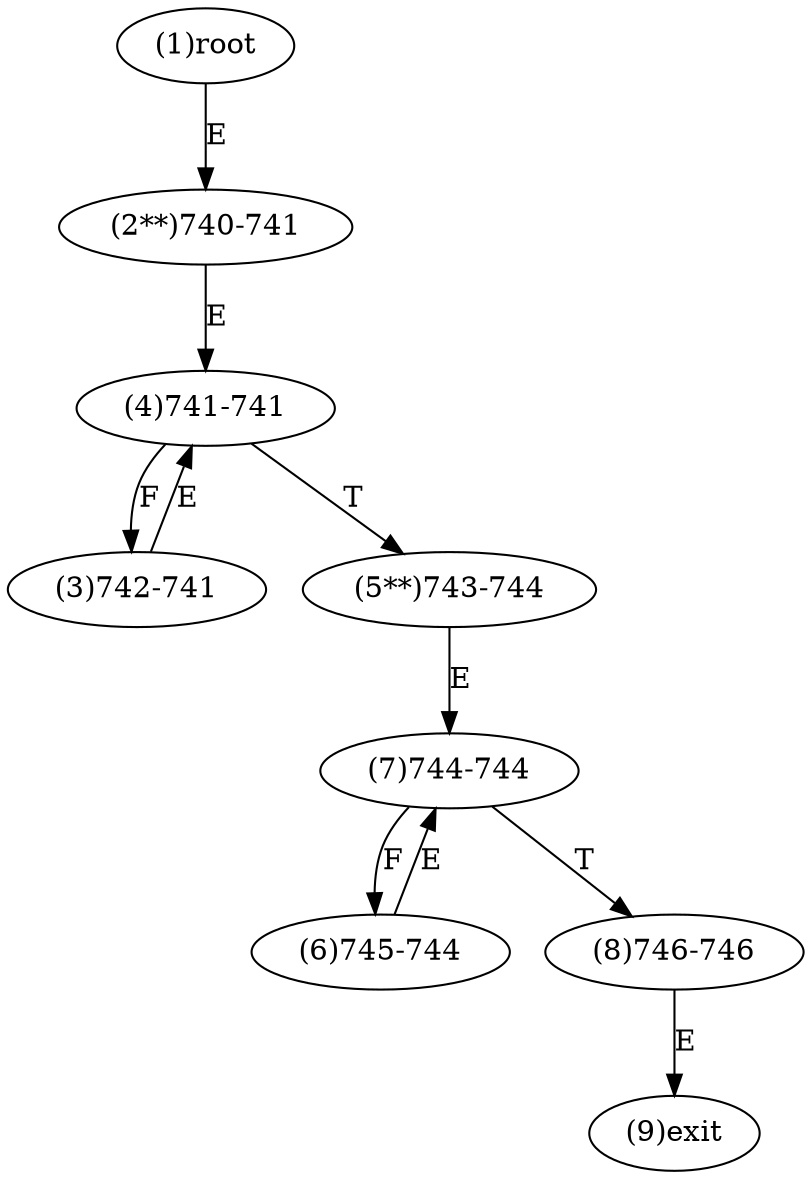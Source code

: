 digraph "" { 
1[ label="(1)root"];
2[ label="(2**)740-741"];
3[ label="(3)742-741"];
4[ label="(4)741-741"];
5[ label="(5**)743-744"];
6[ label="(6)745-744"];
7[ label="(7)744-744"];
8[ label="(8)746-746"];
9[ label="(9)exit"];
1->2[ label="E"];
2->4[ label="E"];
3->4[ label="E"];
4->3[ label="F"];
4->5[ label="T"];
5->7[ label="E"];
6->7[ label="E"];
7->6[ label="F"];
7->8[ label="T"];
8->9[ label="E"];
}
